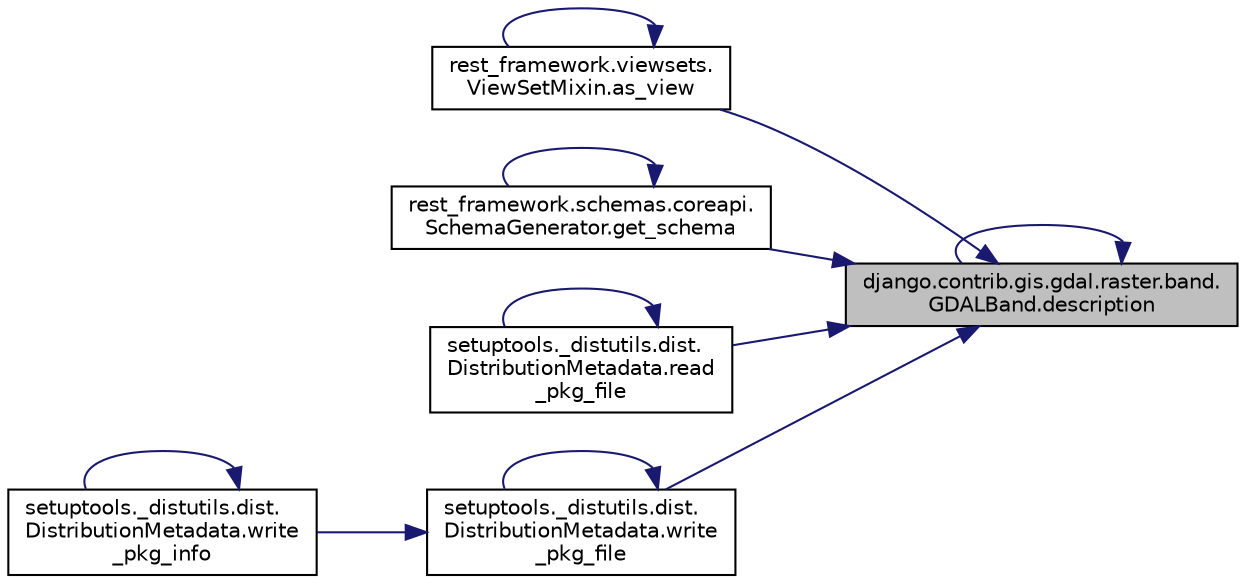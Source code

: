 digraph "django.contrib.gis.gdal.raster.band.GDALBand.description"
{
 // LATEX_PDF_SIZE
  edge [fontname="Helvetica",fontsize="10",labelfontname="Helvetica",labelfontsize="10"];
  node [fontname="Helvetica",fontsize="10",shape=record];
  rankdir="RL";
  Node1 [label="django.contrib.gis.gdal.raster.band.\lGDALBand.description",height=0.2,width=0.4,color="black", fillcolor="grey75", style="filled", fontcolor="black",tooltip=" "];
  Node1 -> Node2 [dir="back",color="midnightblue",fontsize="10",style="solid",fontname="Helvetica"];
  Node2 [label="rest_framework.viewsets.\lViewSetMixin.as_view",height=0.2,width=0.4,color="black", fillcolor="white", style="filled",URL="$d9/d8d/classrest__framework_1_1viewsets_1_1_view_set_mixin.html#ab57221a68375dfaf9b829641d1c712e4",tooltip=" "];
  Node2 -> Node2 [dir="back",color="midnightblue",fontsize="10",style="solid",fontname="Helvetica"];
  Node1 -> Node1 [dir="back",color="midnightblue",fontsize="10",style="solid",fontname="Helvetica"];
  Node1 -> Node3 [dir="back",color="midnightblue",fontsize="10",style="solid",fontname="Helvetica"];
  Node3 [label="rest_framework.schemas.coreapi.\lSchemaGenerator.get_schema",height=0.2,width=0.4,color="black", fillcolor="white", style="filled",URL="$d4/d76/classrest__framework_1_1schemas_1_1coreapi_1_1_schema_generator.html#a2ec11493e5ca0f62eb2918703ae99a63",tooltip=" "];
  Node3 -> Node3 [dir="back",color="midnightblue",fontsize="10",style="solid",fontname="Helvetica"];
  Node1 -> Node4 [dir="back",color="midnightblue",fontsize="10",style="solid",fontname="Helvetica"];
  Node4 [label="setuptools._distutils.dist.\lDistributionMetadata.read\l_pkg_file",height=0.2,width=0.4,color="black", fillcolor="white", style="filled",URL="$d9/d53/classsetuptools_1_1__distutils_1_1dist_1_1_distribution_metadata.html#accf5cd8961b4c252be35cca56dc483c8",tooltip=" "];
  Node4 -> Node4 [dir="back",color="midnightblue",fontsize="10",style="solid",fontname="Helvetica"];
  Node1 -> Node5 [dir="back",color="midnightblue",fontsize="10",style="solid",fontname="Helvetica"];
  Node5 [label="setuptools._distutils.dist.\lDistributionMetadata.write\l_pkg_file",height=0.2,width=0.4,color="black", fillcolor="white", style="filled",URL="$d9/d53/classsetuptools_1_1__distutils_1_1dist_1_1_distribution_metadata.html#a921d583635d0bc0574df79343e6ad60d",tooltip=" "];
  Node5 -> Node5 [dir="back",color="midnightblue",fontsize="10",style="solid",fontname="Helvetica"];
  Node5 -> Node6 [dir="back",color="midnightblue",fontsize="10",style="solid",fontname="Helvetica"];
  Node6 [label="setuptools._distutils.dist.\lDistributionMetadata.write\l_pkg_info",height=0.2,width=0.4,color="black", fillcolor="white", style="filled",URL="$d9/d53/classsetuptools_1_1__distutils_1_1dist_1_1_distribution_metadata.html#a0991ae41b387cdfc66e684f1dcd7037f",tooltip=" "];
  Node6 -> Node6 [dir="back",color="midnightblue",fontsize="10",style="solid",fontname="Helvetica"];
}
